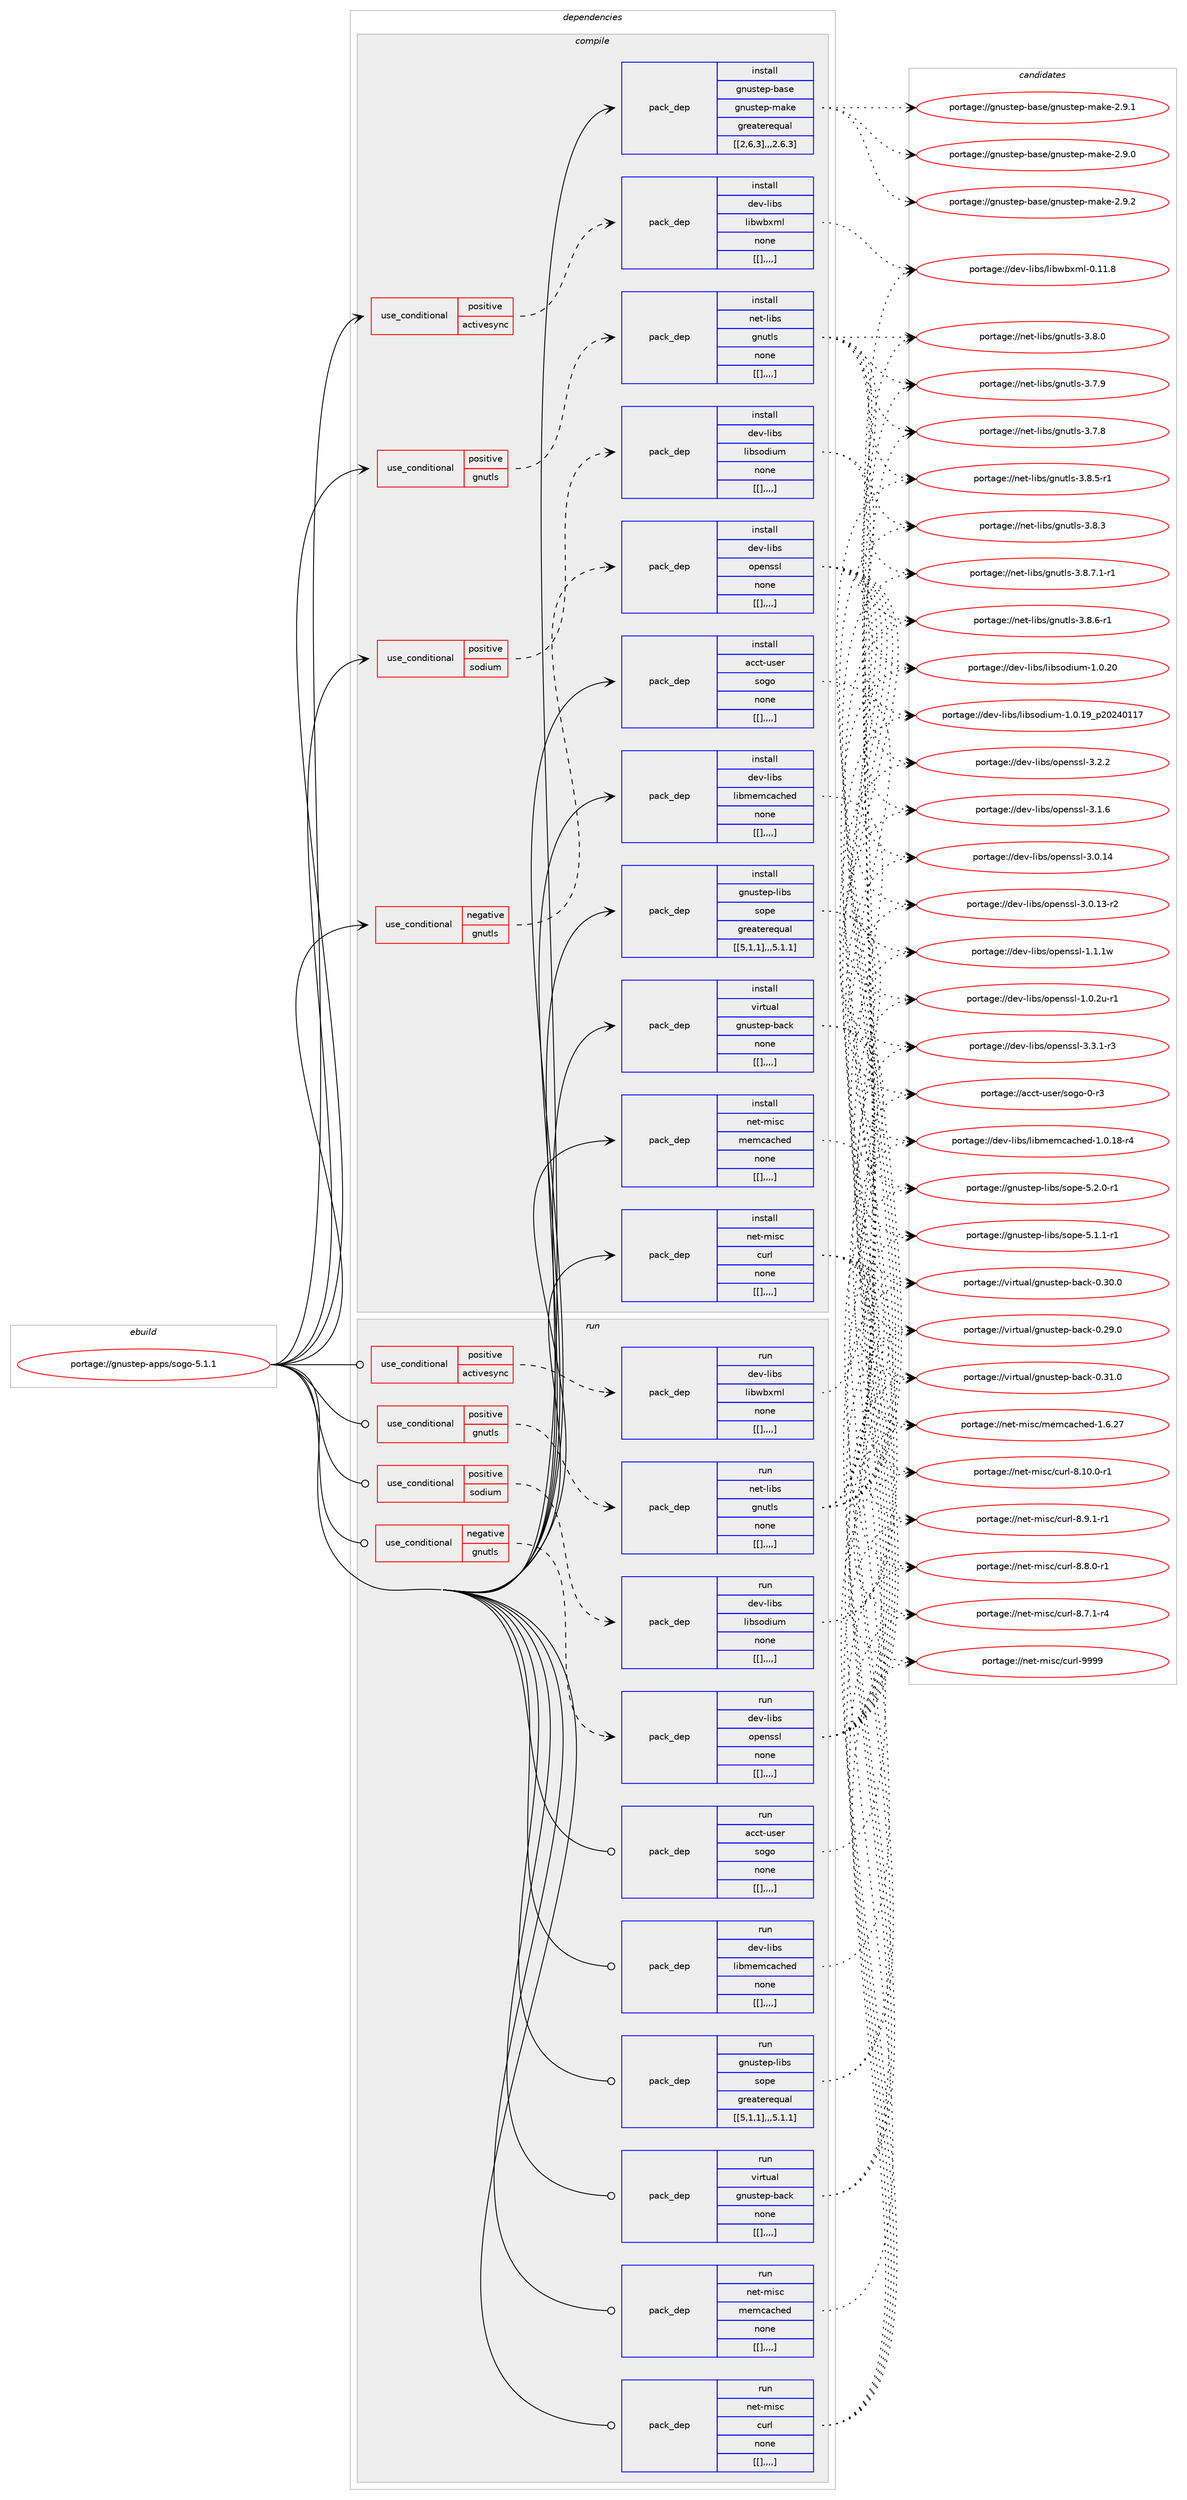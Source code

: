 digraph prolog {

# *************
# Graph options
# *************

newrank=true;
concentrate=true;
compound=true;
graph [rankdir=LR,fontname=Helvetica,fontsize=10,ranksep=1.5];#, ranksep=2.5, nodesep=0.2];
edge  [arrowhead=vee];
node  [fontname=Helvetica,fontsize=10];

# **********
# The ebuild
# **********

subgraph cluster_leftcol {
color=gray;
label=<<i>ebuild</i>>;
id [label="portage://gnustep-apps/sogo-5.1.1", color=red, width=4, href="../gnustep-apps/sogo-5.1.1.svg"];
}

# ****************
# The dependencies
# ****************

subgraph cluster_midcol {
color=gray;
label=<<i>dependencies</i>>;
subgraph cluster_compile {
fillcolor="#eeeeee";
style=filled;
label=<<i>compile</i>>;
subgraph cond67893 {
dependency245572 [label=<<TABLE BORDER="0" CELLBORDER="1" CELLSPACING="0" CELLPADDING="4"><TR><TD ROWSPAN="3" CELLPADDING="10">use_conditional</TD></TR><TR><TD>negative</TD></TR><TR><TD>gnutls</TD></TR></TABLE>>, shape=none, color=red];
subgraph pack176157 {
dependency245573 [label=<<TABLE BORDER="0" CELLBORDER="1" CELLSPACING="0" CELLPADDING="4" WIDTH="220"><TR><TD ROWSPAN="6" CELLPADDING="30">pack_dep</TD></TR><TR><TD WIDTH="110">install</TD></TR><TR><TD>dev-libs</TD></TR><TR><TD>openssl</TD></TR><TR><TD>none</TD></TR><TR><TD>[[],,,,]</TD></TR></TABLE>>, shape=none, color=blue];
}
dependency245572:e -> dependency245573:w [weight=20,style="dashed",arrowhead="vee"];
}
id:e -> dependency245572:w [weight=20,style="solid",arrowhead="vee"];
subgraph cond67894 {
dependency245574 [label=<<TABLE BORDER="0" CELLBORDER="1" CELLSPACING="0" CELLPADDING="4"><TR><TD ROWSPAN="3" CELLPADDING="10">use_conditional</TD></TR><TR><TD>positive</TD></TR><TR><TD>activesync</TD></TR></TABLE>>, shape=none, color=red];
subgraph pack176158 {
dependency245575 [label=<<TABLE BORDER="0" CELLBORDER="1" CELLSPACING="0" CELLPADDING="4" WIDTH="220"><TR><TD ROWSPAN="6" CELLPADDING="30">pack_dep</TD></TR><TR><TD WIDTH="110">install</TD></TR><TR><TD>dev-libs</TD></TR><TR><TD>libwbxml</TD></TR><TR><TD>none</TD></TR><TR><TD>[[],,,,]</TD></TR></TABLE>>, shape=none, color=blue];
}
dependency245574:e -> dependency245575:w [weight=20,style="dashed",arrowhead="vee"];
}
id:e -> dependency245574:w [weight=20,style="solid",arrowhead="vee"];
subgraph cond67895 {
dependency245576 [label=<<TABLE BORDER="0" CELLBORDER="1" CELLSPACING="0" CELLPADDING="4"><TR><TD ROWSPAN="3" CELLPADDING="10">use_conditional</TD></TR><TR><TD>positive</TD></TR><TR><TD>gnutls</TD></TR></TABLE>>, shape=none, color=red];
subgraph pack176159 {
dependency245577 [label=<<TABLE BORDER="0" CELLBORDER="1" CELLSPACING="0" CELLPADDING="4" WIDTH="220"><TR><TD ROWSPAN="6" CELLPADDING="30">pack_dep</TD></TR><TR><TD WIDTH="110">install</TD></TR><TR><TD>net-libs</TD></TR><TR><TD>gnutls</TD></TR><TR><TD>none</TD></TR><TR><TD>[[],,,,]</TD></TR></TABLE>>, shape=none, color=blue];
}
dependency245576:e -> dependency245577:w [weight=20,style="dashed",arrowhead="vee"];
}
id:e -> dependency245576:w [weight=20,style="solid",arrowhead="vee"];
subgraph cond67896 {
dependency245578 [label=<<TABLE BORDER="0" CELLBORDER="1" CELLSPACING="0" CELLPADDING="4"><TR><TD ROWSPAN="3" CELLPADDING="10">use_conditional</TD></TR><TR><TD>positive</TD></TR><TR><TD>sodium</TD></TR></TABLE>>, shape=none, color=red];
subgraph pack176160 {
dependency245579 [label=<<TABLE BORDER="0" CELLBORDER="1" CELLSPACING="0" CELLPADDING="4" WIDTH="220"><TR><TD ROWSPAN="6" CELLPADDING="30">pack_dep</TD></TR><TR><TD WIDTH="110">install</TD></TR><TR><TD>dev-libs</TD></TR><TR><TD>libsodium</TD></TR><TR><TD>none</TD></TR><TR><TD>[[],,,,]</TD></TR></TABLE>>, shape=none, color=blue];
}
dependency245578:e -> dependency245579:w [weight=20,style="dashed",arrowhead="vee"];
}
id:e -> dependency245578:w [weight=20,style="solid",arrowhead="vee"];
subgraph pack176161 {
dependency245580 [label=<<TABLE BORDER="0" CELLBORDER="1" CELLSPACING="0" CELLPADDING="4" WIDTH="220"><TR><TD ROWSPAN="6" CELLPADDING="30">pack_dep</TD></TR><TR><TD WIDTH="110">install</TD></TR><TR><TD>acct-user</TD></TR><TR><TD>sogo</TD></TR><TR><TD>none</TD></TR><TR><TD>[[],,,,]</TD></TR></TABLE>>, shape=none, color=blue];
}
id:e -> dependency245580:w [weight=20,style="solid",arrowhead="vee"];
subgraph pack176162 {
dependency245581 [label=<<TABLE BORDER="0" CELLBORDER="1" CELLSPACING="0" CELLPADDING="4" WIDTH="220"><TR><TD ROWSPAN="6" CELLPADDING="30">pack_dep</TD></TR><TR><TD WIDTH="110">install</TD></TR><TR><TD>dev-libs</TD></TR><TR><TD>libmemcached</TD></TR><TR><TD>none</TD></TR><TR><TD>[[],,,,]</TD></TR></TABLE>>, shape=none, color=blue];
}
id:e -> dependency245581:w [weight=20,style="solid",arrowhead="vee"];
subgraph pack176163 {
dependency245582 [label=<<TABLE BORDER="0" CELLBORDER="1" CELLSPACING="0" CELLPADDING="4" WIDTH="220"><TR><TD ROWSPAN="6" CELLPADDING="30">pack_dep</TD></TR><TR><TD WIDTH="110">install</TD></TR><TR><TD>gnustep-base</TD></TR><TR><TD>gnustep-make</TD></TR><TR><TD>greaterequal</TD></TR><TR><TD>[[2,6,3],,,2.6.3]</TD></TR></TABLE>>, shape=none, color=blue];
}
id:e -> dependency245582:w [weight=20,style="solid",arrowhead="vee"];
subgraph pack176164 {
dependency245583 [label=<<TABLE BORDER="0" CELLBORDER="1" CELLSPACING="0" CELLPADDING="4" WIDTH="220"><TR><TD ROWSPAN="6" CELLPADDING="30">pack_dep</TD></TR><TR><TD WIDTH="110">install</TD></TR><TR><TD>gnustep-libs</TD></TR><TR><TD>sope</TD></TR><TR><TD>greaterequal</TD></TR><TR><TD>[[5,1,1],,,5.1.1]</TD></TR></TABLE>>, shape=none, color=blue];
}
id:e -> dependency245583:w [weight=20,style="solid",arrowhead="vee"];
subgraph pack176165 {
dependency245584 [label=<<TABLE BORDER="0" CELLBORDER="1" CELLSPACING="0" CELLPADDING="4" WIDTH="220"><TR><TD ROWSPAN="6" CELLPADDING="30">pack_dep</TD></TR><TR><TD WIDTH="110">install</TD></TR><TR><TD>net-misc</TD></TR><TR><TD>curl</TD></TR><TR><TD>none</TD></TR><TR><TD>[[],,,,]</TD></TR></TABLE>>, shape=none, color=blue];
}
id:e -> dependency245584:w [weight=20,style="solid",arrowhead="vee"];
subgraph pack176166 {
dependency245585 [label=<<TABLE BORDER="0" CELLBORDER="1" CELLSPACING="0" CELLPADDING="4" WIDTH="220"><TR><TD ROWSPAN="6" CELLPADDING="30">pack_dep</TD></TR><TR><TD WIDTH="110">install</TD></TR><TR><TD>net-misc</TD></TR><TR><TD>memcached</TD></TR><TR><TD>none</TD></TR><TR><TD>[[],,,,]</TD></TR></TABLE>>, shape=none, color=blue];
}
id:e -> dependency245585:w [weight=20,style="solid",arrowhead="vee"];
subgraph pack176167 {
dependency245586 [label=<<TABLE BORDER="0" CELLBORDER="1" CELLSPACING="0" CELLPADDING="4" WIDTH="220"><TR><TD ROWSPAN="6" CELLPADDING="30">pack_dep</TD></TR><TR><TD WIDTH="110">install</TD></TR><TR><TD>virtual</TD></TR><TR><TD>gnustep-back</TD></TR><TR><TD>none</TD></TR><TR><TD>[[],,,,]</TD></TR></TABLE>>, shape=none, color=blue];
}
id:e -> dependency245586:w [weight=20,style="solid",arrowhead="vee"];
}
subgraph cluster_compileandrun {
fillcolor="#eeeeee";
style=filled;
label=<<i>compile and run</i>>;
}
subgraph cluster_run {
fillcolor="#eeeeee";
style=filled;
label=<<i>run</i>>;
subgraph cond67897 {
dependency245587 [label=<<TABLE BORDER="0" CELLBORDER="1" CELLSPACING="0" CELLPADDING="4"><TR><TD ROWSPAN="3" CELLPADDING="10">use_conditional</TD></TR><TR><TD>negative</TD></TR><TR><TD>gnutls</TD></TR></TABLE>>, shape=none, color=red];
subgraph pack176168 {
dependency245588 [label=<<TABLE BORDER="0" CELLBORDER="1" CELLSPACING="0" CELLPADDING="4" WIDTH="220"><TR><TD ROWSPAN="6" CELLPADDING="30">pack_dep</TD></TR><TR><TD WIDTH="110">run</TD></TR><TR><TD>dev-libs</TD></TR><TR><TD>openssl</TD></TR><TR><TD>none</TD></TR><TR><TD>[[],,,,]</TD></TR></TABLE>>, shape=none, color=blue];
}
dependency245587:e -> dependency245588:w [weight=20,style="dashed",arrowhead="vee"];
}
id:e -> dependency245587:w [weight=20,style="solid",arrowhead="odot"];
subgraph cond67898 {
dependency245589 [label=<<TABLE BORDER="0" CELLBORDER="1" CELLSPACING="0" CELLPADDING="4"><TR><TD ROWSPAN="3" CELLPADDING="10">use_conditional</TD></TR><TR><TD>positive</TD></TR><TR><TD>activesync</TD></TR></TABLE>>, shape=none, color=red];
subgraph pack176169 {
dependency245590 [label=<<TABLE BORDER="0" CELLBORDER="1" CELLSPACING="0" CELLPADDING="4" WIDTH="220"><TR><TD ROWSPAN="6" CELLPADDING="30">pack_dep</TD></TR><TR><TD WIDTH="110">run</TD></TR><TR><TD>dev-libs</TD></TR><TR><TD>libwbxml</TD></TR><TR><TD>none</TD></TR><TR><TD>[[],,,,]</TD></TR></TABLE>>, shape=none, color=blue];
}
dependency245589:e -> dependency245590:w [weight=20,style="dashed",arrowhead="vee"];
}
id:e -> dependency245589:w [weight=20,style="solid",arrowhead="odot"];
subgraph cond67899 {
dependency245591 [label=<<TABLE BORDER="0" CELLBORDER="1" CELLSPACING="0" CELLPADDING="4"><TR><TD ROWSPAN="3" CELLPADDING="10">use_conditional</TD></TR><TR><TD>positive</TD></TR><TR><TD>gnutls</TD></TR></TABLE>>, shape=none, color=red];
subgraph pack176170 {
dependency245592 [label=<<TABLE BORDER="0" CELLBORDER="1" CELLSPACING="0" CELLPADDING="4" WIDTH="220"><TR><TD ROWSPAN="6" CELLPADDING="30">pack_dep</TD></TR><TR><TD WIDTH="110">run</TD></TR><TR><TD>net-libs</TD></TR><TR><TD>gnutls</TD></TR><TR><TD>none</TD></TR><TR><TD>[[],,,,]</TD></TR></TABLE>>, shape=none, color=blue];
}
dependency245591:e -> dependency245592:w [weight=20,style="dashed",arrowhead="vee"];
}
id:e -> dependency245591:w [weight=20,style="solid",arrowhead="odot"];
subgraph cond67900 {
dependency245593 [label=<<TABLE BORDER="0" CELLBORDER="1" CELLSPACING="0" CELLPADDING="4"><TR><TD ROWSPAN="3" CELLPADDING="10">use_conditional</TD></TR><TR><TD>positive</TD></TR><TR><TD>sodium</TD></TR></TABLE>>, shape=none, color=red];
subgraph pack176171 {
dependency245594 [label=<<TABLE BORDER="0" CELLBORDER="1" CELLSPACING="0" CELLPADDING="4" WIDTH="220"><TR><TD ROWSPAN="6" CELLPADDING="30">pack_dep</TD></TR><TR><TD WIDTH="110">run</TD></TR><TR><TD>dev-libs</TD></TR><TR><TD>libsodium</TD></TR><TR><TD>none</TD></TR><TR><TD>[[],,,,]</TD></TR></TABLE>>, shape=none, color=blue];
}
dependency245593:e -> dependency245594:w [weight=20,style="dashed",arrowhead="vee"];
}
id:e -> dependency245593:w [weight=20,style="solid",arrowhead="odot"];
subgraph pack176172 {
dependency245595 [label=<<TABLE BORDER="0" CELLBORDER="1" CELLSPACING="0" CELLPADDING="4" WIDTH="220"><TR><TD ROWSPAN="6" CELLPADDING="30">pack_dep</TD></TR><TR><TD WIDTH="110">run</TD></TR><TR><TD>acct-user</TD></TR><TR><TD>sogo</TD></TR><TR><TD>none</TD></TR><TR><TD>[[],,,,]</TD></TR></TABLE>>, shape=none, color=blue];
}
id:e -> dependency245595:w [weight=20,style="solid",arrowhead="odot"];
subgraph pack176173 {
dependency245596 [label=<<TABLE BORDER="0" CELLBORDER="1" CELLSPACING="0" CELLPADDING="4" WIDTH="220"><TR><TD ROWSPAN="6" CELLPADDING="30">pack_dep</TD></TR><TR><TD WIDTH="110">run</TD></TR><TR><TD>dev-libs</TD></TR><TR><TD>libmemcached</TD></TR><TR><TD>none</TD></TR><TR><TD>[[],,,,]</TD></TR></TABLE>>, shape=none, color=blue];
}
id:e -> dependency245596:w [weight=20,style="solid",arrowhead="odot"];
subgraph pack176174 {
dependency245597 [label=<<TABLE BORDER="0" CELLBORDER="1" CELLSPACING="0" CELLPADDING="4" WIDTH="220"><TR><TD ROWSPAN="6" CELLPADDING="30">pack_dep</TD></TR><TR><TD WIDTH="110">run</TD></TR><TR><TD>gnustep-libs</TD></TR><TR><TD>sope</TD></TR><TR><TD>greaterequal</TD></TR><TR><TD>[[5,1,1],,,5.1.1]</TD></TR></TABLE>>, shape=none, color=blue];
}
id:e -> dependency245597:w [weight=20,style="solid",arrowhead="odot"];
subgraph pack176175 {
dependency245598 [label=<<TABLE BORDER="0" CELLBORDER="1" CELLSPACING="0" CELLPADDING="4" WIDTH="220"><TR><TD ROWSPAN="6" CELLPADDING="30">pack_dep</TD></TR><TR><TD WIDTH="110">run</TD></TR><TR><TD>net-misc</TD></TR><TR><TD>curl</TD></TR><TR><TD>none</TD></TR><TR><TD>[[],,,,]</TD></TR></TABLE>>, shape=none, color=blue];
}
id:e -> dependency245598:w [weight=20,style="solid",arrowhead="odot"];
subgraph pack176176 {
dependency245599 [label=<<TABLE BORDER="0" CELLBORDER="1" CELLSPACING="0" CELLPADDING="4" WIDTH="220"><TR><TD ROWSPAN="6" CELLPADDING="30">pack_dep</TD></TR><TR><TD WIDTH="110">run</TD></TR><TR><TD>net-misc</TD></TR><TR><TD>memcached</TD></TR><TR><TD>none</TD></TR><TR><TD>[[],,,,]</TD></TR></TABLE>>, shape=none, color=blue];
}
id:e -> dependency245599:w [weight=20,style="solid",arrowhead="odot"];
subgraph pack176177 {
dependency245600 [label=<<TABLE BORDER="0" CELLBORDER="1" CELLSPACING="0" CELLPADDING="4" WIDTH="220"><TR><TD ROWSPAN="6" CELLPADDING="30">pack_dep</TD></TR><TR><TD WIDTH="110">run</TD></TR><TR><TD>virtual</TD></TR><TR><TD>gnustep-back</TD></TR><TR><TD>none</TD></TR><TR><TD>[[],,,,]</TD></TR></TABLE>>, shape=none, color=blue];
}
id:e -> dependency245600:w [weight=20,style="solid",arrowhead="odot"];
}
}

# **************
# The candidates
# **************

subgraph cluster_choices {
rank=same;
color=gray;
label=<<i>candidates</i>>;

subgraph choice176157 {
color=black;
nodesep=1;
choice1001011184510810598115471111121011101151151084551465146494511451 [label="portage://dev-libs/openssl-3.3.1-r3", color=red, width=4,href="../dev-libs/openssl-3.3.1-r3.svg"];
choice100101118451081059811547111112101110115115108455146504650 [label="portage://dev-libs/openssl-3.2.2", color=red, width=4,href="../dev-libs/openssl-3.2.2.svg"];
choice100101118451081059811547111112101110115115108455146494654 [label="portage://dev-libs/openssl-3.1.6", color=red, width=4,href="../dev-libs/openssl-3.1.6.svg"];
choice10010111845108105981154711111210111011511510845514648464952 [label="portage://dev-libs/openssl-3.0.14", color=red, width=4,href="../dev-libs/openssl-3.0.14.svg"];
choice100101118451081059811547111112101110115115108455146484649514511450 [label="portage://dev-libs/openssl-3.0.13-r2", color=red, width=4,href="../dev-libs/openssl-3.0.13-r2.svg"];
choice100101118451081059811547111112101110115115108454946494649119 [label="portage://dev-libs/openssl-1.1.1w", color=red, width=4,href="../dev-libs/openssl-1.1.1w.svg"];
choice1001011184510810598115471111121011101151151084549464846501174511449 [label="portage://dev-libs/openssl-1.0.2u-r1", color=red, width=4,href="../dev-libs/openssl-1.0.2u-r1.svg"];
dependency245573:e -> choice1001011184510810598115471111121011101151151084551465146494511451:w [style=dotted,weight="100"];
dependency245573:e -> choice100101118451081059811547111112101110115115108455146504650:w [style=dotted,weight="100"];
dependency245573:e -> choice100101118451081059811547111112101110115115108455146494654:w [style=dotted,weight="100"];
dependency245573:e -> choice10010111845108105981154711111210111011511510845514648464952:w [style=dotted,weight="100"];
dependency245573:e -> choice100101118451081059811547111112101110115115108455146484649514511450:w [style=dotted,weight="100"];
dependency245573:e -> choice100101118451081059811547111112101110115115108454946494649119:w [style=dotted,weight="100"];
dependency245573:e -> choice1001011184510810598115471111121011101151151084549464846501174511449:w [style=dotted,weight="100"];
}
subgraph choice176158 {
color=black;
nodesep=1;
choice100101118451081059811547108105981199812010910845484649494656 [label="portage://dev-libs/libwbxml-0.11.8", color=red, width=4,href="../dev-libs/libwbxml-0.11.8.svg"];
dependency245575:e -> choice100101118451081059811547108105981199812010910845484649494656:w [style=dotted,weight="100"];
}
subgraph choice176159 {
color=black;
nodesep=1;
choice11010111645108105981154710311011711610811545514656465546494511449 [label="portage://net-libs/gnutls-3.8.7.1-r1", color=red, width=4,href="../net-libs/gnutls-3.8.7.1-r1.svg"];
choice1101011164510810598115471031101171161081154551465646544511449 [label="portage://net-libs/gnutls-3.8.6-r1", color=red, width=4,href="../net-libs/gnutls-3.8.6-r1.svg"];
choice1101011164510810598115471031101171161081154551465646534511449 [label="portage://net-libs/gnutls-3.8.5-r1", color=red, width=4,href="../net-libs/gnutls-3.8.5-r1.svg"];
choice110101116451081059811547103110117116108115455146564651 [label="portage://net-libs/gnutls-3.8.3", color=red, width=4,href="../net-libs/gnutls-3.8.3.svg"];
choice110101116451081059811547103110117116108115455146564648 [label="portage://net-libs/gnutls-3.8.0", color=red, width=4,href="../net-libs/gnutls-3.8.0.svg"];
choice110101116451081059811547103110117116108115455146554657 [label="portage://net-libs/gnutls-3.7.9", color=red, width=4,href="../net-libs/gnutls-3.7.9.svg"];
choice110101116451081059811547103110117116108115455146554656 [label="portage://net-libs/gnutls-3.7.8", color=red, width=4,href="../net-libs/gnutls-3.7.8.svg"];
dependency245577:e -> choice11010111645108105981154710311011711610811545514656465546494511449:w [style=dotted,weight="100"];
dependency245577:e -> choice1101011164510810598115471031101171161081154551465646544511449:w [style=dotted,weight="100"];
dependency245577:e -> choice1101011164510810598115471031101171161081154551465646534511449:w [style=dotted,weight="100"];
dependency245577:e -> choice110101116451081059811547103110117116108115455146564651:w [style=dotted,weight="100"];
dependency245577:e -> choice110101116451081059811547103110117116108115455146564648:w [style=dotted,weight="100"];
dependency245577:e -> choice110101116451081059811547103110117116108115455146554657:w [style=dotted,weight="100"];
dependency245577:e -> choice110101116451081059811547103110117116108115455146554656:w [style=dotted,weight="100"];
}
subgraph choice176160 {
color=black;
nodesep=1;
choice1001011184510810598115471081059811511110010511710945494648465048 [label="portage://dev-libs/libsodium-1.0.20", color=red, width=4,href="../dev-libs/libsodium-1.0.20.svg"];
choice1001011184510810598115471081059811511110010511710945494648464957951125048505248494955 [label="portage://dev-libs/libsodium-1.0.19_p20240117", color=red, width=4,href="../dev-libs/libsodium-1.0.19_p20240117.svg"];
dependency245579:e -> choice1001011184510810598115471081059811511110010511710945494648465048:w [style=dotted,weight="100"];
dependency245579:e -> choice1001011184510810598115471081059811511110010511710945494648464957951125048505248494955:w [style=dotted,weight="100"];
}
subgraph choice176161 {
color=black;
nodesep=1;
choice979999116451171151011144711511110311145484511451 [label="portage://acct-user/sogo-0-r3", color=red, width=4,href="../acct-user/sogo-0-r3.svg"];
dependency245580:e -> choice979999116451171151011144711511110311145484511451:w [style=dotted,weight="100"];
}
subgraph choice176162 {
color=black;
nodesep=1;
choice10010111845108105981154710810598109101109999799104101100454946484649564511452 [label="portage://dev-libs/libmemcached-1.0.18-r4", color=red, width=4,href="../dev-libs/libmemcached-1.0.18-r4.svg"];
dependency245581:e -> choice10010111845108105981154710810598109101109999799104101100454946484649564511452:w [style=dotted,weight="100"];
}
subgraph choice176163 {
color=black;
nodesep=1;
choice103110117115116101112459897115101471031101171151161011124510997107101455046574650 [label="portage://gnustep-base/gnustep-make-2.9.2", color=red, width=4,href="../gnustep-base/gnustep-make-2.9.2.svg"];
choice103110117115116101112459897115101471031101171151161011124510997107101455046574649 [label="portage://gnustep-base/gnustep-make-2.9.1", color=red, width=4,href="../gnustep-base/gnustep-make-2.9.1.svg"];
choice103110117115116101112459897115101471031101171151161011124510997107101455046574648 [label="portage://gnustep-base/gnustep-make-2.9.0", color=red, width=4,href="../gnustep-base/gnustep-make-2.9.0.svg"];
dependency245582:e -> choice103110117115116101112459897115101471031101171151161011124510997107101455046574650:w [style=dotted,weight="100"];
dependency245582:e -> choice103110117115116101112459897115101471031101171151161011124510997107101455046574649:w [style=dotted,weight="100"];
dependency245582:e -> choice103110117115116101112459897115101471031101171151161011124510997107101455046574648:w [style=dotted,weight="100"];
}
subgraph choice176164 {
color=black;
nodesep=1;
choice1031101171151161011124510810598115471151111121014553465046484511449 [label="portage://gnustep-libs/sope-5.2.0-r1", color=red, width=4,href="../gnustep-libs/sope-5.2.0-r1.svg"];
choice1031101171151161011124510810598115471151111121014553464946494511449 [label="portage://gnustep-libs/sope-5.1.1-r1", color=red, width=4,href="../gnustep-libs/sope-5.1.1-r1.svg"];
dependency245583:e -> choice1031101171151161011124510810598115471151111121014553465046484511449:w [style=dotted,weight="100"];
dependency245583:e -> choice1031101171151161011124510810598115471151111121014553464946494511449:w [style=dotted,weight="100"];
}
subgraph choice176165 {
color=black;
nodesep=1;
choice110101116451091051159947991171141084557575757 [label="portage://net-misc/curl-9999", color=red, width=4,href="../net-misc/curl-9999.svg"];
choice11010111645109105115994799117114108455646494846484511449 [label="portage://net-misc/curl-8.10.0-r1", color=red, width=4,href="../net-misc/curl-8.10.0-r1.svg"];
choice110101116451091051159947991171141084556465746494511449 [label="portage://net-misc/curl-8.9.1-r1", color=red, width=4,href="../net-misc/curl-8.9.1-r1.svg"];
choice110101116451091051159947991171141084556465646484511449 [label="portage://net-misc/curl-8.8.0-r1", color=red, width=4,href="../net-misc/curl-8.8.0-r1.svg"];
choice110101116451091051159947991171141084556465546494511452 [label="portage://net-misc/curl-8.7.1-r4", color=red, width=4,href="../net-misc/curl-8.7.1-r4.svg"];
dependency245584:e -> choice110101116451091051159947991171141084557575757:w [style=dotted,weight="100"];
dependency245584:e -> choice11010111645109105115994799117114108455646494846484511449:w [style=dotted,weight="100"];
dependency245584:e -> choice110101116451091051159947991171141084556465746494511449:w [style=dotted,weight="100"];
dependency245584:e -> choice110101116451091051159947991171141084556465646484511449:w [style=dotted,weight="100"];
dependency245584:e -> choice110101116451091051159947991171141084556465546494511452:w [style=dotted,weight="100"];
}
subgraph choice176166 {
color=black;
nodesep=1;
choice11010111645109105115994710910110999979910410110045494654465055 [label="portage://net-misc/memcached-1.6.27", color=red, width=4,href="../net-misc/memcached-1.6.27.svg"];
dependency245585:e -> choice11010111645109105115994710910110999979910410110045494654465055:w [style=dotted,weight="100"];
}
subgraph choice176167 {
color=black;
nodesep=1;
choice11810511411611797108471031101171151161011124598979910745484651494648 [label="portage://virtual/gnustep-back-0.31.0", color=red, width=4,href="../virtual/gnustep-back-0.31.0.svg"];
choice11810511411611797108471031101171151161011124598979910745484651484648 [label="portage://virtual/gnustep-back-0.30.0", color=red, width=4,href="../virtual/gnustep-back-0.30.0.svg"];
choice11810511411611797108471031101171151161011124598979910745484650574648 [label="portage://virtual/gnustep-back-0.29.0", color=red, width=4,href="../virtual/gnustep-back-0.29.0.svg"];
dependency245586:e -> choice11810511411611797108471031101171151161011124598979910745484651494648:w [style=dotted,weight="100"];
dependency245586:e -> choice11810511411611797108471031101171151161011124598979910745484651484648:w [style=dotted,weight="100"];
dependency245586:e -> choice11810511411611797108471031101171151161011124598979910745484650574648:w [style=dotted,weight="100"];
}
subgraph choice176168 {
color=black;
nodesep=1;
choice1001011184510810598115471111121011101151151084551465146494511451 [label="portage://dev-libs/openssl-3.3.1-r3", color=red, width=4,href="../dev-libs/openssl-3.3.1-r3.svg"];
choice100101118451081059811547111112101110115115108455146504650 [label="portage://dev-libs/openssl-3.2.2", color=red, width=4,href="../dev-libs/openssl-3.2.2.svg"];
choice100101118451081059811547111112101110115115108455146494654 [label="portage://dev-libs/openssl-3.1.6", color=red, width=4,href="../dev-libs/openssl-3.1.6.svg"];
choice10010111845108105981154711111210111011511510845514648464952 [label="portage://dev-libs/openssl-3.0.14", color=red, width=4,href="../dev-libs/openssl-3.0.14.svg"];
choice100101118451081059811547111112101110115115108455146484649514511450 [label="portage://dev-libs/openssl-3.0.13-r2", color=red, width=4,href="../dev-libs/openssl-3.0.13-r2.svg"];
choice100101118451081059811547111112101110115115108454946494649119 [label="portage://dev-libs/openssl-1.1.1w", color=red, width=4,href="../dev-libs/openssl-1.1.1w.svg"];
choice1001011184510810598115471111121011101151151084549464846501174511449 [label="portage://dev-libs/openssl-1.0.2u-r1", color=red, width=4,href="../dev-libs/openssl-1.0.2u-r1.svg"];
dependency245588:e -> choice1001011184510810598115471111121011101151151084551465146494511451:w [style=dotted,weight="100"];
dependency245588:e -> choice100101118451081059811547111112101110115115108455146504650:w [style=dotted,weight="100"];
dependency245588:e -> choice100101118451081059811547111112101110115115108455146494654:w [style=dotted,weight="100"];
dependency245588:e -> choice10010111845108105981154711111210111011511510845514648464952:w [style=dotted,weight="100"];
dependency245588:e -> choice100101118451081059811547111112101110115115108455146484649514511450:w [style=dotted,weight="100"];
dependency245588:e -> choice100101118451081059811547111112101110115115108454946494649119:w [style=dotted,weight="100"];
dependency245588:e -> choice1001011184510810598115471111121011101151151084549464846501174511449:w [style=dotted,weight="100"];
}
subgraph choice176169 {
color=black;
nodesep=1;
choice100101118451081059811547108105981199812010910845484649494656 [label="portage://dev-libs/libwbxml-0.11.8", color=red, width=4,href="../dev-libs/libwbxml-0.11.8.svg"];
dependency245590:e -> choice100101118451081059811547108105981199812010910845484649494656:w [style=dotted,weight="100"];
}
subgraph choice176170 {
color=black;
nodesep=1;
choice11010111645108105981154710311011711610811545514656465546494511449 [label="portage://net-libs/gnutls-3.8.7.1-r1", color=red, width=4,href="../net-libs/gnutls-3.8.7.1-r1.svg"];
choice1101011164510810598115471031101171161081154551465646544511449 [label="portage://net-libs/gnutls-3.8.6-r1", color=red, width=4,href="../net-libs/gnutls-3.8.6-r1.svg"];
choice1101011164510810598115471031101171161081154551465646534511449 [label="portage://net-libs/gnutls-3.8.5-r1", color=red, width=4,href="../net-libs/gnutls-3.8.5-r1.svg"];
choice110101116451081059811547103110117116108115455146564651 [label="portage://net-libs/gnutls-3.8.3", color=red, width=4,href="../net-libs/gnutls-3.8.3.svg"];
choice110101116451081059811547103110117116108115455146564648 [label="portage://net-libs/gnutls-3.8.0", color=red, width=4,href="../net-libs/gnutls-3.8.0.svg"];
choice110101116451081059811547103110117116108115455146554657 [label="portage://net-libs/gnutls-3.7.9", color=red, width=4,href="../net-libs/gnutls-3.7.9.svg"];
choice110101116451081059811547103110117116108115455146554656 [label="portage://net-libs/gnutls-3.7.8", color=red, width=4,href="../net-libs/gnutls-3.7.8.svg"];
dependency245592:e -> choice11010111645108105981154710311011711610811545514656465546494511449:w [style=dotted,weight="100"];
dependency245592:e -> choice1101011164510810598115471031101171161081154551465646544511449:w [style=dotted,weight="100"];
dependency245592:e -> choice1101011164510810598115471031101171161081154551465646534511449:w [style=dotted,weight="100"];
dependency245592:e -> choice110101116451081059811547103110117116108115455146564651:w [style=dotted,weight="100"];
dependency245592:e -> choice110101116451081059811547103110117116108115455146564648:w [style=dotted,weight="100"];
dependency245592:e -> choice110101116451081059811547103110117116108115455146554657:w [style=dotted,weight="100"];
dependency245592:e -> choice110101116451081059811547103110117116108115455146554656:w [style=dotted,weight="100"];
}
subgraph choice176171 {
color=black;
nodesep=1;
choice1001011184510810598115471081059811511110010511710945494648465048 [label="portage://dev-libs/libsodium-1.0.20", color=red, width=4,href="../dev-libs/libsodium-1.0.20.svg"];
choice1001011184510810598115471081059811511110010511710945494648464957951125048505248494955 [label="portage://dev-libs/libsodium-1.0.19_p20240117", color=red, width=4,href="../dev-libs/libsodium-1.0.19_p20240117.svg"];
dependency245594:e -> choice1001011184510810598115471081059811511110010511710945494648465048:w [style=dotted,weight="100"];
dependency245594:e -> choice1001011184510810598115471081059811511110010511710945494648464957951125048505248494955:w [style=dotted,weight="100"];
}
subgraph choice176172 {
color=black;
nodesep=1;
choice979999116451171151011144711511110311145484511451 [label="portage://acct-user/sogo-0-r3", color=red, width=4,href="../acct-user/sogo-0-r3.svg"];
dependency245595:e -> choice979999116451171151011144711511110311145484511451:w [style=dotted,weight="100"];
}
subgraph choice176173 {
color=black;
nodesep=1;
choice10010111845108105981154710810598109101109999799104101100454946484649564511452 [label="portage://dev-libs/libmemcached-1.0.18-r4", color=red, width=4,href="../dev-libs/libmemcached-1.0.18-r4.svg"];
dependency245596:e -> choice10010111845108105981154710810598109101109999799104101100454946484649564511452:w [style=dotted,weight="100"];
}
subgraph choice176174 {
color=black;
nodesep=1;
choice1031101171151161011124510810598115471151111121014553465046484511449 [label="portage://gnustep-libs/sope-5.2.0-r1", color=red, width=4,href="../gnustep-libs/sope-5.2.0-r1.svg"];
choice1031101171151161011124510810598115471151111121014553464946494511449 [label="portage://gnustep-libs/sope-5.1.1-r1", color=red, width=4,href="../gnustep-libs/sope-5.1.1-r1.svg"];
dependency245597:e -> choice1031101171151161011124510810598115471151111121014553465046484511449:w [style=dotted,weight="100"];
dependency245597:e -> choice1031101171151161011124510810598115471151111121014553464946494511449:w [style=dotted,weight="100"];
}
subgraph choice176175 {
color=black;
nodesep=1;
choice110101116451091051159947991171141084557575757 [label="portage://net-misc/curl-9999", color=red, width=4,href="../net-misc/curl-9999.svg"];
choice11010111645109105115994799117114108455646494846484511449 [label="portage://net-misc/curl-8.10.0-r1", color=red, width=4,href="../net-misc/curl-8.10.0-r1.svg"];
choice110101116451091051159947991171141084556465746494511449 [label="portage://net-misc/curl-8.9.1-r1", color=red, width=4,href="../net-misc/curl-8.9.1-r1.svg"];
choice110101116451091051159947991171141084556465646484511449 [label="portage://net-misc/curl-8.8.0-r1", color=red, width=4,href="../net-misc/curl-8.8.0-r1.svg"];
choice110101116451091051159947991171141084556465546494511452 [label="portage://net-misc/curl-8.7.1-r4", color=red, width=4,href="../net-misc/curl-8.7.1-r4.svg"];
dependency245598:e -> choice110101116451091051159947991171141084557575757:w [style=dotted,weight="100"];
dependency245598:e -> choice11010111645109105115994799117114108455646494846484511449:w [style=dotted,weight="100"];
dependency245598:e -> choice110101116451091051159947991171141084556465746494511449:w [style=dotted,weight="100"];
dependency245598:e -> choice110101116451091051159947991171141084556465646484511449:w [style=dotted,weight="100"];
dependency245598:e -> choice110101116451091051159947991171141084556465546494511452:w [style=dotted,weight="100"];
}
subgraph choice176176 {
color=black;
nodesep=1;
choice11010111645109105115994710910110999979910410110045494654465055 [label="portage://net-misc/memcached-1.6.27", color=red, width=4,href="../net-misc/memcached-1.6.27.svg"];
dependency245599:e -> choice11010111645109105115994710910110999979910410110045494654465055:w [style=dotted,weight="100"];
}
subgraph choice176177 {
color=black;
nodesep=1;
choice11810511411611797108471031101171151161011124598979910745484651494648 [label="portage://virtual/gnustep-back-0.31.0", color=red, width=4,href="../virtual/gnustep-back-0.31.0.svg"];
choice11810511411611797108471031101171151161011124598979910745484651484648 [label="portage://virtual/gnustep-back-0.30.0", color=red, width=4,href="../virtual/gnustep-back-0.30.0.svg"];
choice11810511411611797108471031101171151161011124598979910745484650574648 [label="portage://virtual/gnustep-back-0.29.0", color=red, width=4,href="../virtual/gnustep-back-0.29.0.svg"];
dependency245600:e -> choice11810511411611797108471031101171151161011124598979910745484651494648:w [style=dotted,weight="100"];
dependency245600:e -> choice11810511411611797108471031101171151161011124598979910745484651484648:w [style=dotted,weight="100"];
dependency245600:e -> choice11810511411611797108471031101171151161011124598979910745484650574648:w [style=dotted,weight="100"];
}
}

}
